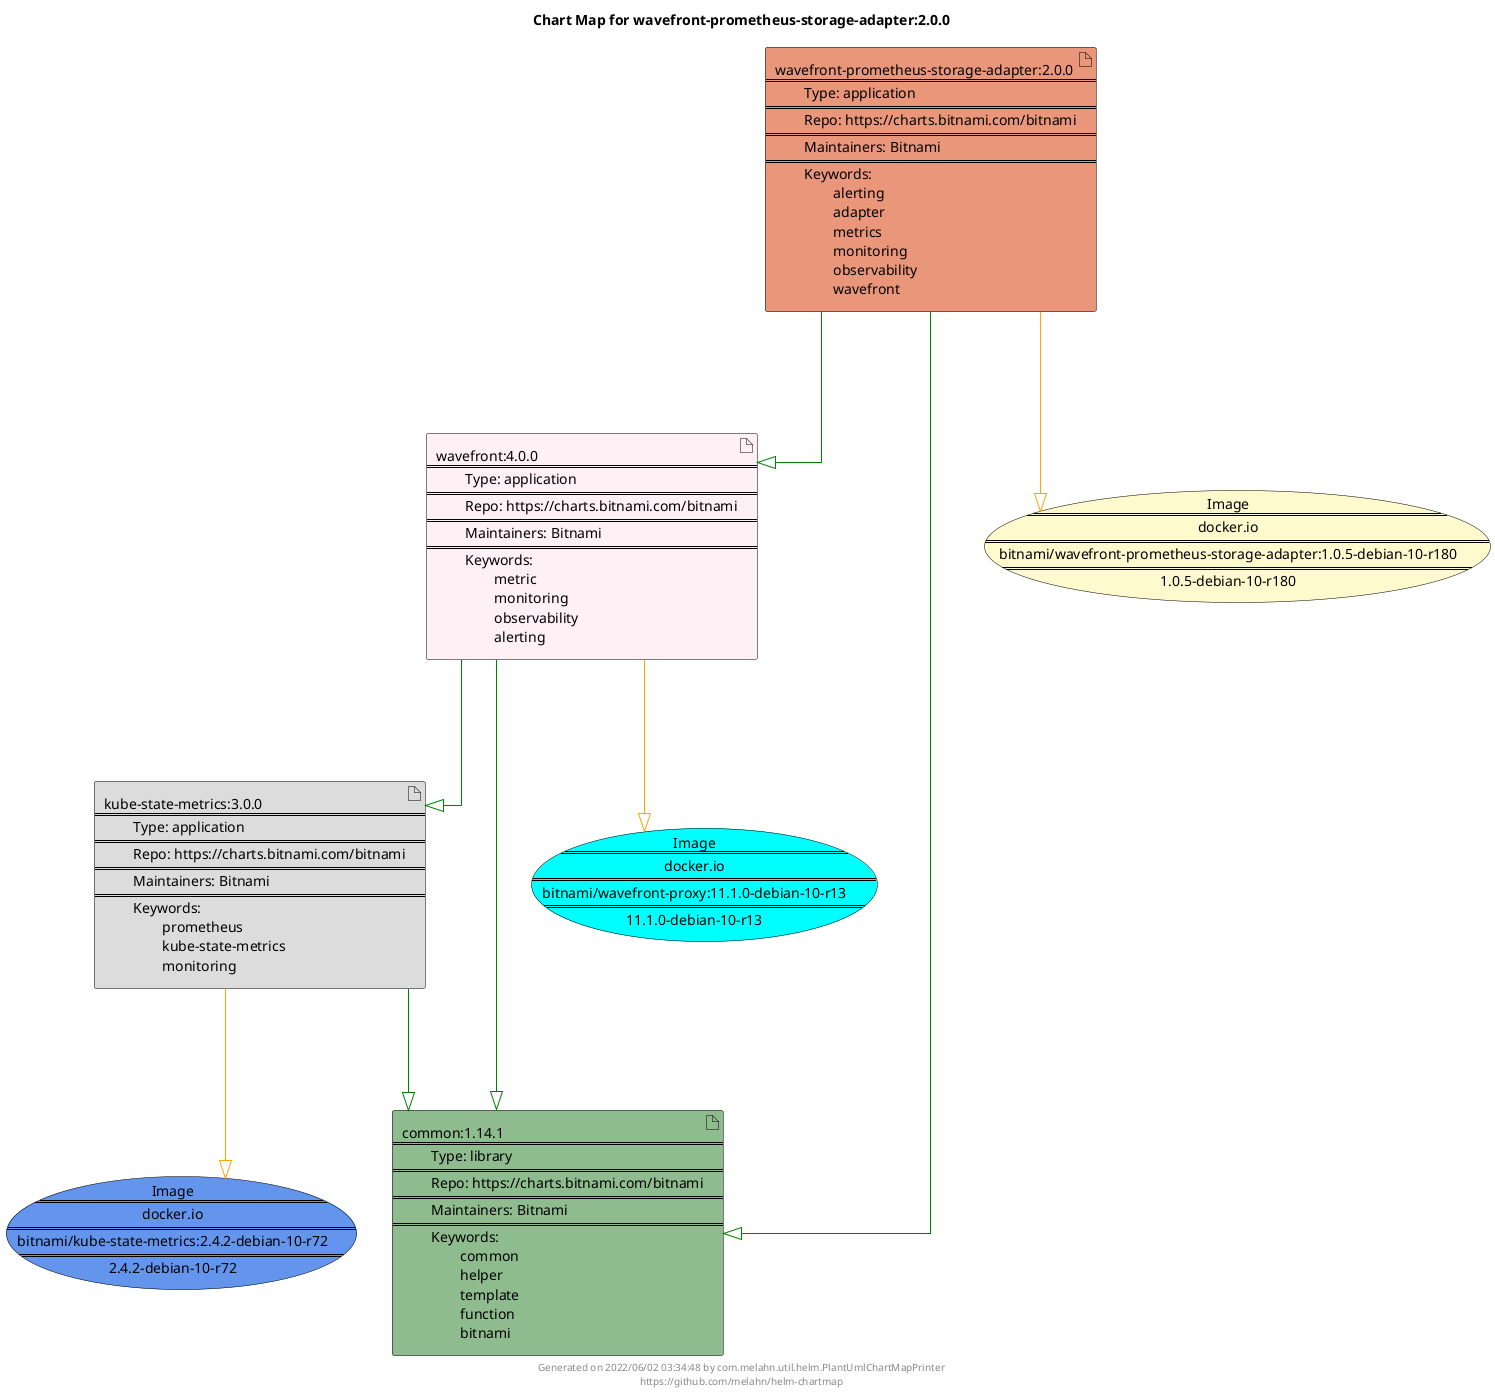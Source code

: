 @startuml
skinparam linetype ortho
skinparam backgroundColor white
skinparam usecaseBorderColor black
skinparam usecaseArrowColor LightSlateGray
skinparam artifactBorderColor black
skinparam artifactArrowColor LightSlateGray

title Chart Map for wavefront-prometheus-storage-adapter:2.0.0

'There are 4 referenced Helm Charts
artifact "kube-state-metrics:3.0.0\n====\n\tType: application\n====\n\tRepo: https://charts.bitnami.com/bitnami\n====\n\tMaintainers: Bitnami\n====\n\tKeywords: \n\t\tprometheus\n\t\tkube-state-metrics\n\t\tmonitoring" as kube_state_metrics_3_0_0 #Gainsboro
artifact "wavefront:4.0.0\n====\n\tType: application\n====\n\tRepo: https://charts.bitnami.com/bitnami\n====\n\tMaintainers: Bitnami\n====\n\tKeywords: \n\t\tmetric\n\t\tmonitoring\n\t\tobservability\n\t\talerting" as wavefront_4_0_0 #LavenderBlush
artifact "common:1.14.1\n====\n\tType: library\n====\n\tRepo: https://charts.bitnami.com/bitnami\n====\n\tMaintainers: Bitnami\n====\n\tKeywords: \n\t\tcommon\n\t\thelper\n\t\ttemplate\n\t\tfunction\n\t\tbitnami" as common_1_14_1 #DarkSeaGreen
artifact "wavefront-prometheus-storage-adapter:2.0.0\n====\n\tType: application\n====\n\tRepo: https://charts.bitnami.com/bitnami\n====\n\tMaintainers: Bitnami\n====\n\tKeywords: \n\t\talerting\n\t\tadapter\n\t\tmetrics\n\t\tmonitoring\n\t\tobservability\n\t\twavefront" as wavefront_prometheus_storage_adapter_2_0_0 #DarkSalmon

'There are 3 referenced Docker Images
usecase "Image\n====\ndocker.io\n====\nbitnami/wavefront-proxy:11.1.0-debian-10-r13\n====\n11.1.0-debian-10-r13" as docker_io_bitnami_wavefront_proxy_11_1_0_debian_10_r13 #Cyan
usecase "Image\n====\ndocker.io\n====\nbitnami/wavefront-prometheus-storage-adapter:1.0.5-debian-10-r180\n====\n1.0.5-debian-10-r180" as docker_io_bitnami_wavefront_prometheus_storage_adapter_1_0_5_debian_10_r180 #LemonChiffon
usecase "Image\n====\ndocker.io\n====\nbitnami/kube-state-metrics:2.4.2-debian-10-r72\n====\n2.4.2-debian-10-r72" as docker_io_bitnami_kube_state_metrics_2_4_2_debian_10_r72 #CornflowerBlue

'Chart Dependencies
wavefront_prometheus_storage_adapter_2_0_0--[#green]-|>wavefront_4_0_0
wavefront_4_0_0--[#green]-|>kube_state_metrics_3_0_0
kube_state_metrics_3_0_0--[#green]-|>common_1_14_1
wavefront_4_0_0--[#green]-|>common_1_14_1
wavefront_prometheus_storage_adapter_2_0_0--[#green]-|>common_1_14_1
kube_state_metrics_3_0_0--[#orange]-|>docker_io_bitnami_kube_state_metrics_2_4_2_debian_10_r72
wavefront_4_0_0--[#orange]-|>docker_io_bitnami_wavefront_proxy_11_1_0_debian_10_r13
wavefront_prometheus_storage_adapter_2_0_0--[#orange]-|>docker_io_bitnami_wavefront_prometheus_storage_adapter_1_0_5_debian_10_r180

center footer Generated on 2022/06/02 03:34:48 by com.melahn.util.helm.PlantUmlChartMapPrinter\nhttps://github.com/melahn/helm-chartmap
@enduml
